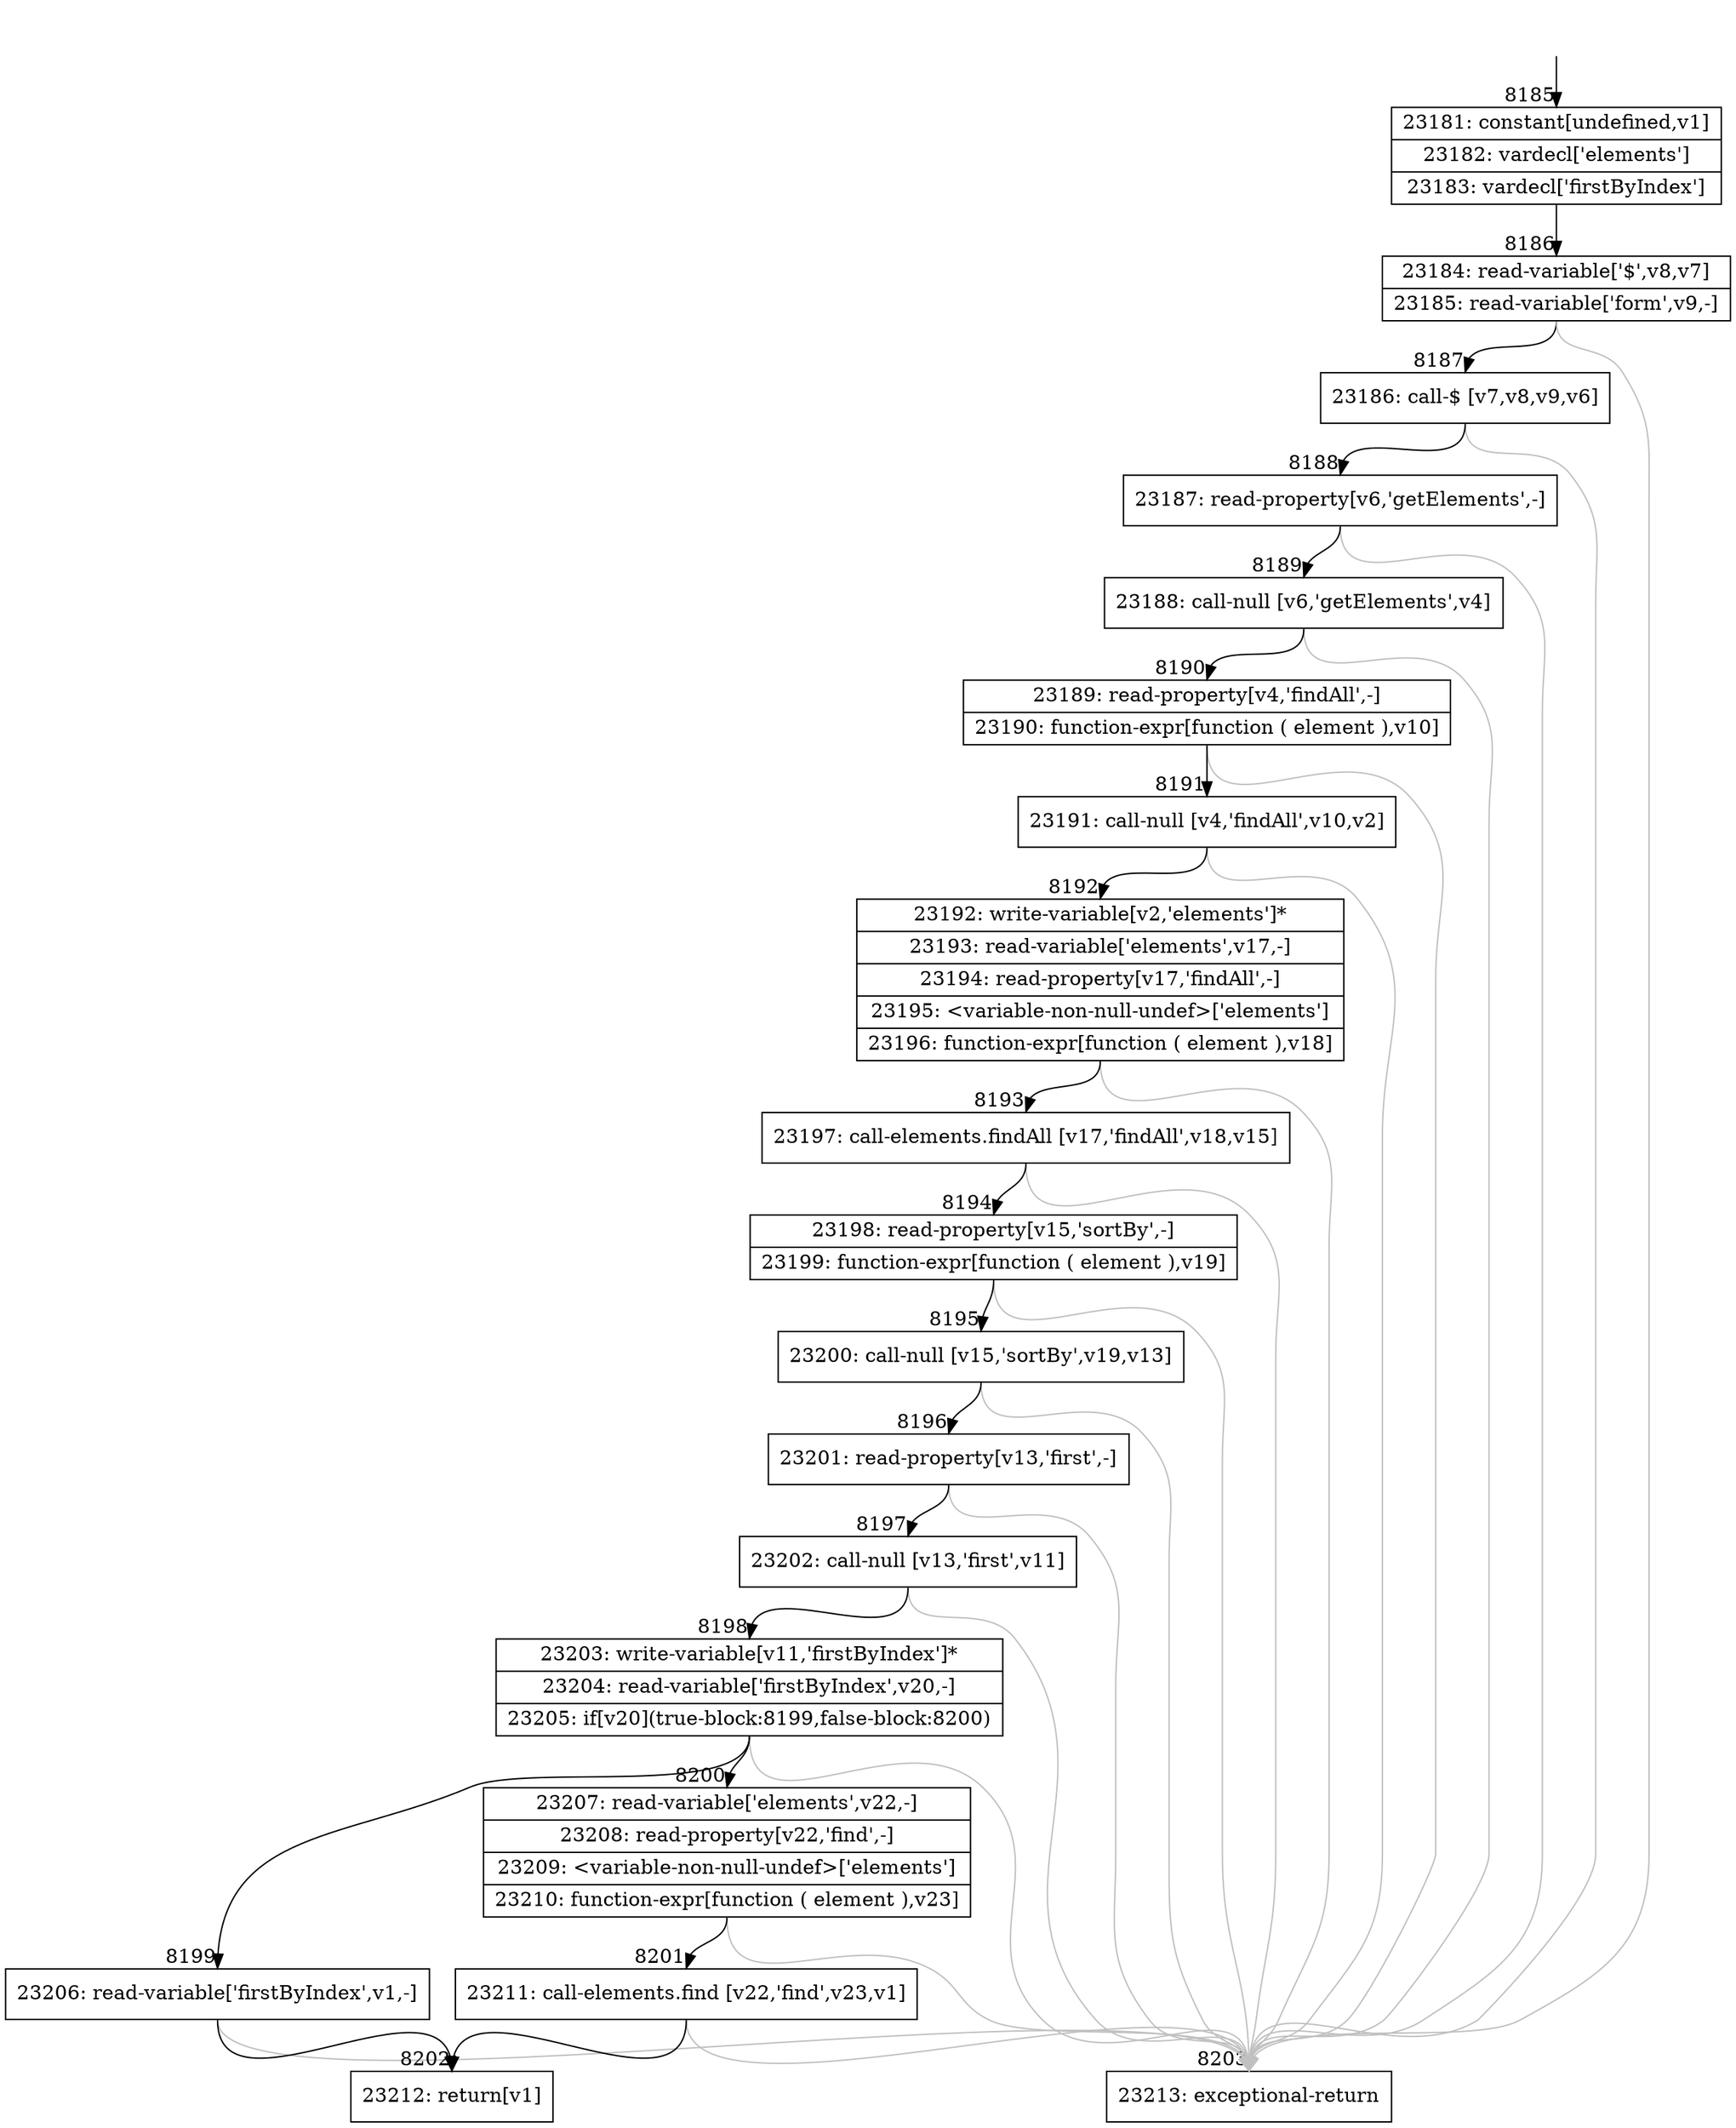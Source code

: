 digraph {
rankdir="TD"
BB_entry602[shape=none,label=""];
BB_entry602 -> BB8185 [tailport=s, headport=n, headlabel="    8185"]
BB8185 [shape=record label="{23181: constant[undefined,v1]|23182: vardecl['elements']|23183: vardecl['firstByIndex']}" ] 
BB8185 -> BB8186 [tailport=s, headport=n, headlabel="      8186"]
BB8186 [shape=record label="{23184: read-variable['$',v8,v7]|23185: read-variable['form',v9,-]}" ] 
BB8186 -> BB8187 [tailport=s, headport=n, headlabel="      8187"]
BB8186 -> BB8203 [tailport=s, headport=n, color=gray, headlabel="      8203"]
BB8187 [shape=record label="{23186: call-$ [v7,v8,v9,v6]}" ] 
BB8187 -> BB8188 [tailport=s, headport=n, headlabel="      8188"]
BB8187 -> BB8203 [tailport=s, headport=n, color=gray]
BB8188 [shape=record label="{23187: read-property[v6,'getElements',-]}" ] 
BB8188 -> BB8189 [tailport=s, headport=n, headlabel="      8189"]
BB8188 -> BB8203 [tailport=s, headport=n, color=gray]
BB8189 [shape=record label="{23188: call-null [v6,'getElements',v4]}" ] 
BB8189 -> BB8190 [tailport=s, headport=n, headlabel="      8190"]
BB8189 -> BB8203 [tailport=s, headport=n, color=gray]
BB8190 [shape=record label="{23189: read-property[v4,'findAll',-]|23190: function-expr[function ( element ),v10]}" ] 
BB8190 -> BB8191 [tailport=s, headport=n, headlabel="      8191"]
BB8190 -> BB8203 [tailport=s, headport=n, color=gray]
BB8191 [shape=record label="{23191: call-null [v4,'findAll',v10,v2]}" ] 
BB8191 -> BB8192 [tailport=s, headport=n, headlabel="      8192"]
BB8191 -> BB8203 [tailport=s, headport=n, color=gray]
BB8192 [shape=record label="{23192: write-variable[v2,'elements']*|23193: read-variable['elements',v17,-]|23194: read-property[v17,'findAll',-]|23195: \<variable-non-null-undef\>['elements']|23196: function-expr[function ( element ),v18]}" ] 
BB8192 -> BB8193 [tailport=s, headport=n, headlabel="      8193"]
BB8192 -> BB8203 [tailport=s, headport=n, color=gray]
BB8193 [shape=record label="{23197: call-elements.findAll [v17,'findAll',v18,v15]}" ] 
BB8193 -> BB8194 [tailport=s, headport=n, headlabel="      8194"]
BB8193 -> BB8203 [tailport=s, headport=n, color=gray]
BB8194 [shape=record label="{23198: read-property[v15,'sortBy',-]|23199: function-expr[function ( element ),v19]}" ] 
BB8194 -> BB8195 [tailport=s, headport=n, headlabel="      8195"]
BB8194 -> BB8203 [tailport=s, headport=n, color=gray]
BB8195 [shape=record label="{23200: call-null [v15,'sortBy',v19,v13]}" ] 
BB8195 -> BB8196 [tailport=s, headport=n, headlabel="      8196"]
BB8195 -> BB8203 [tailport=s, headport=n, color=gray]
BB8196 [shape=record label="{23201: read-property[v13,'first',-]}" ] 
BB8196 -> BB8197 [tailport=s, headport=n, headlabel="      8197"]
BB8196 -> BB8203 [tailport=s, headport=n, color=gray]
BB8197 [shape=record label="{23202: call-null [v13,'first',v11]}" ] 
BB8197 -> BB8198 [tailport=s, headport=n, headlabel="      8198"]
BB8197 -> BB8203 [tailport=s, headport=n, color=gray]
BB8198 [shape=record label="{23203: write-variable[v11,'firstByIndex']*|23204: read-variable['firstByIndex',v20,-]|23205: if[v20](true-block:8199,false-block:8200)}" ] 
BB8198 -> BB8199 [tailport=s, headport=n, headlabel="      8199"]
BB8198 -> BB8200 [tailport=s, headport=n, headlabel="      8200"]
BB8198 -> BB8203 [tailport=s, headport=n, color=gray]
BB8199 [shape=record label="{23206: read-variable['firstByIndex',v1,-]}" ] 
BB8199 -> BB8202 [tailport=s, headport=n, headlabel="      8202"]
BB8199 -> BB8203 [tailport=s, headport=n, color=gray]
BB8200 [shape=record label="{23207: read-variable['elements',v22,-]|23208: read-property[v22,'find',-]|23209: \<variable-non-null-undef\>['elements']|23210: function-expr[function ( element ),v23]}" ] 
BB8200 -> BB8201 [tailport=s, headport=n, headlabel="      8201"]
BB8200 -> BB8203 [tailport=s, headport=n, color=gray]
BB8201 [shape=record label="{23211: call-elements.find [v22,'find',v23,v1]}" ] 
BB8201 -> BB8202 [tailport=s, headport=n]
BB8201 -> BB8203 [tailport=s, headport=n, color=gray]
BB8202 [shape=record label="{23212: return[v1]}" ] 
BB8203 [shape=record label="{23213: exceptional-return}" ] 
//#$~ 6354
}
